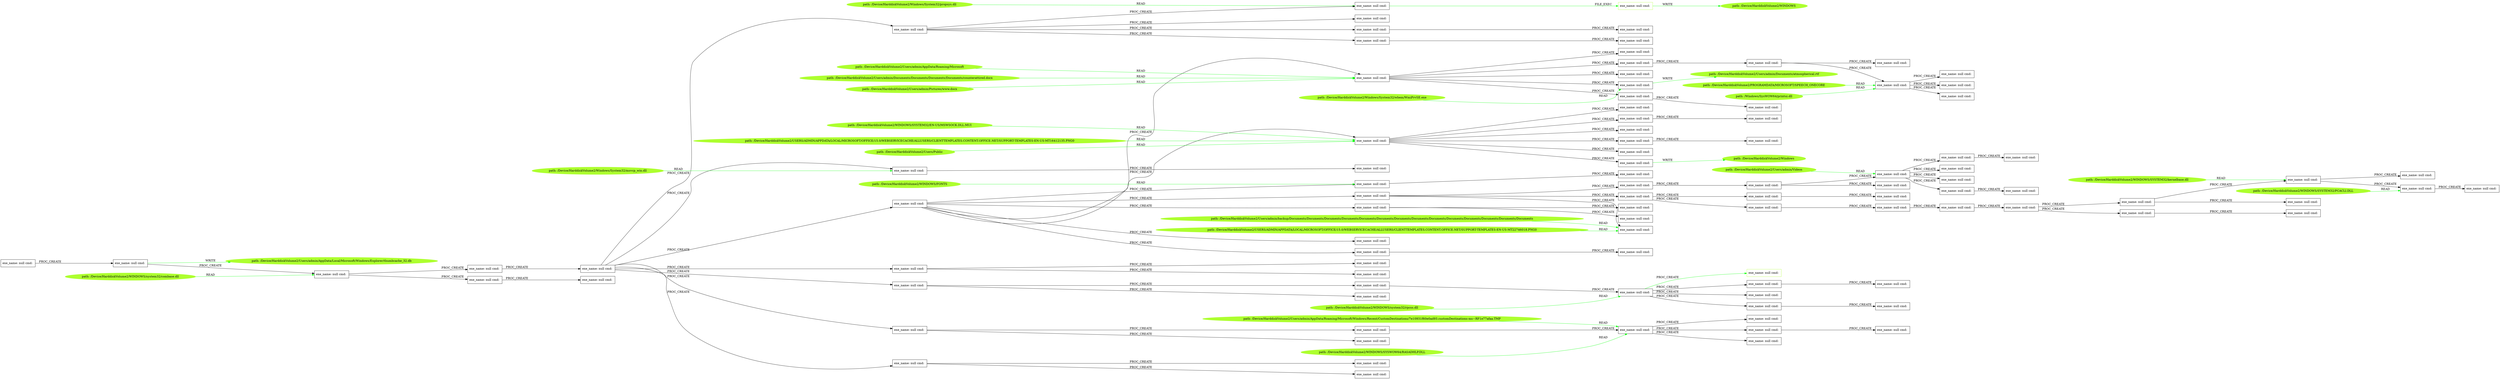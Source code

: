 digraph {
	rankdir=LR
	79 [label="exe_name: null cmd: " color=black shape=box style=solid]
	145 [label="exe_name: null cmd: " color=greenyellow shape=box style=solid]
	79 -> 145 [label=FILE_EXEC color=green]
	159 [label="path: /Device/HarddiskVolume2/WINDOWS/SYSTEM32/kernelbase.dll" color=greenyellow shape=oval style=filled]
	36 [label="exe_name: null cmd: " color=black shape=box style=solid]
	159 -> 36 [label=READ color=green]
	148 [label="path: /Device/HarddiskVolume2/WINDOWS/system32/rpcss.dll" color=greenyellow shape=oval style=filled]
	40 [label="exe_name: null cmd: " color=black shape=box style=solid]
	148 -> 40 [label=READ color=green]
	131 [label="exe_name: null cmd: " color=black shape=box style=solid]
	27 [label="exe_name: null cmd: " color=black shape=box style=solid]
	131 -> 27 [label=PROC_CREATE color=black]
	27 [label="exe_name: null cmd: " color=black shape=box style=solid]
	29 [label="exe_name: null cmd: " color=black shape=box style=solid]
	27 -> 29 [label=PROC_CREATE color=black]
	152 [label="path: /Device/HarddiskVolume2/Users/admin/backup/Documents/Documents/Documents/Documents/Documents/Documents/Documents/Documents/Documents/Documents/Documents/Documents/Documents/Documents" color=greenyellow shape=oval style=filled]
	19 [label="exe_name: null cmd: " color=black shape=box style=solid]
	152 -> 19 [label=READ color=green]
	29 [label="exe_name: null cmd: " color=black shape=box style=solid]
	32 [label="exe_name: null cmd: " color=black shape=box style=solid]
	29 -> 32 [label=PROC_CREATE color=black]
	32 [label="exe_name: null cmd: " color=black shape=box style=solid]
	41 [label="exe_name: null cmd: " color=black shape=box style=solid]
	32 -> 41 [label=PROC_CREATE color=black]
	29 [label="exe_name: null cmd: " color=black shape=box style=solid]
	35 [label="exe_name: null cmd: " color=black shape=box style=solid]
	29 -> 35 [label=PROC_CREATE color=black]
	35 [label="exe_name: null cmd: " color=black shape=box style=solid]
	20 [label="exe_name: null cmd: " color=black shape=box style=solid]
	35 -> 20 [label=PROC_CREATE color=black]
	20 [label="exe_name: null cmd: " color=black shape=box style=solid]
	42 [label="exe_name: null cmd: " color=black shape=box style=solid]
	20 -> 42 [label=PROC_CREATE color=black]
	144 [label="path: /Device/HarddiskVolume2/Windows/System32/propsys.dll" color=greenyellow shape=oval style=filled]
	79 [label="exe_name: null cmd: " color=black shape=box style=solid]
	144 -> 79 [label=READ color=green]
	136 [label="path: /Device/HarddiskVolume2/Windows/System32/msvcp_win.dll" color=greenyellow shape=oval style=filled]
	43 [label="exe_name: null cmd: " color=black shape=box style=solid]
	136 -> 43 [label=READ color=green]
	138 [label="path: /Device/HarddiskVolume2/Users/admin/AppData/Roaming/Microsoft" color=greenyellow shape=oval style=filled]
	61 [label="exe_name: null cmd: " color=black shape=box style=solid]
	138 -> 61 [label=READ color=green]
	158 [label="path: /Device/HarddiskVolume2/Users/admin/Videos" color=greenyellow shape=oval style=filled]
	7 [label="exe_name: null cmd: " color=black shape=box style=solid]
	158 -> 7 [label=READ color=green]
	42 [label="exe_name: null cmd: " color=black shape=box style=solid]
	58 [label="exe_name: null cmd: " color=black shape=box style=solid]
	42 -> 58 [label=PROC_CREATE color=black]
	58 [label="exe_name: null cmd: " color=black shape=box style=solid]
	106 [label="exe_name: null cmd: " color=black shape=box style=solid]
	58 -> 106 [label=PROC_CREATE color=black]
	143 [label="path: /Device/HarddiskVolume2/WINDOWS/FONTS" color=greenyellow shape=oval style=filled]
	58 [label="exe_name: null cmd: " color=black shape=box style=solid]
	143 -> 58 [label=READ color=green]
	20 [label="exe_name: null cmd: " color=black shape=box style=solid]
	25 [label="exe_name: null cmd: " color=black shape=box style=solid]
	20 -> 25 [label=PROC_CREATE color=black]
	25 [label="exe_name: null cmd: " color=black shape=box style=solid]
	95 [label="exe_name: null cmd: " color=black shape=box style=solid]
	25 -> 95 [label=PROC_CREATE color=black]
	20 [label="exe_name: null cmd: " color=black shape=box style=solid]
	43 [label="exe_name: null cmd: " color=black shape=box style=solid]
	20 -> 43 [label=PROC_CREATE color=black]
	25 [label="exe_name: null cmd: " color=black shape=box style=solid]
	94 [label="exe_name: null cmd: " color=black shape=box style=solid]
	25 -> 94 [label=PROC_CREATE color=black]
	43 [label="exe_name: null cmd: " color=black shape=box style=solid]
	68 [label="exe_name: null cmd: " color=black shape=box style=solid]
	43 -> 68 [label=PROC_CREATE color=black]
	94 [label="exe_name: null cmd: " color=black shape=box style=solid]
	40 [label="exe_name: null cmd: " color=black shape=box style=solid]
	94 -> 40 [label=PROC_CREATE color=black]
	40 [label="exe_name: null cmd: " color=black shape=box style=solid]
	114 [label="exe_name: null cmd: " color=black shape=box style=solid]
	40 -> 114 [label=PROC_CREATE color=black]
	114 [label="exe_name: null cmd: " color=black shape=box style=solid]
	90 [label="exe_name: null cmd: " color=black shape=box style=solid]
	114 -> 90 [label=PROC_CREATE color=black]
	40 [label="exe_name: null cmd: " color=black shape=box style=solid]
	102 [label="exe_name: null cmd: " color=black shape=box style=solid]
	40 -> 102 [label=PROC_CREATE color=black]
	40 [label="exe_name: null cmd: " color=black shape=box style=solid]
	112 [label="exe_name: null cmd: " color=black shape=box style=solid]
	40 -> 112 [label=PROC_CREATE color=black]
	112 [label="exe_name: null cmd: " color=black shape=box style=solid]
	89 [label="exe_name: null cmd: " color=black shape=box style=solid]
	112 -> 89 [label=PROC_CREATE color=black]
	142 [label="path: /Device/HarddiskVolume2/Users/Public" color=greenyellow shape=oval style=filled]
	57 [label="exe_name: null cmd: " color=black shape=box style=solid]
	142 -> 57 [label=READ color=green]
	42 [label="exe_name: null cmd: " color=black shape=box style=solid]
	59 [label="exe_name: null cmd: " color=black shape=box style=solid]
	42 -> 59 [label=PROC_CREATE color=black]
	59 [label="exe_name: null cmd: " color=black shape=box style=solid]
	108 [label="exe_name: null cmd: " color=black shape=box style=solid]
	59 -> 108 [label=PROC_CREATE color=black]
	42 [label="exe_name: null cmd: " color=black shape=box style=solid]
	60 [label="exe_name: null cmd: " color=black shape=box style=solid]
	42 -> 60 [label=PROC_CREATE color=black]
	59 [label="exe_name: null cmd: " color=black shape=box style=solid]
	109 [label="exe_name: null cmd: " color=black shape=box style=solid]
	59 -> 109 [label=PROC_CREATE color=black]
	42 [label="exe_name: null cmd: " color=black shape=box style=solid]
	57 [label="exe_name: null cmd: " color=black shape=box style=solid]
	42 -> 57 [label=PROC_CREATE color=black]
	57 [label="exe_name: null cmd: " color=black shape=box style=solid]
	127 [label="exe_name: null cmd: " color=black shape=box style=solid]
	57 -> 127 [label=PROC_CREATE color=black]
	57 [label="exe_name: null cmd: " color=black shape=box style=solid]
	13 [label="exe_name: null cmd: " color=black shape=box style=solid]
	57 -> 13 [label=PROC_CREATE color=black]
	141 [label="path: /Device/HarddiskVolume2/WINDOWS/SYSTEM32/EN-US/MSWSOCK.DLL.MUI" color=greenyellow shape=oval style=filled]
	57 [label="exe_name: null cmd: " color=black shape=box style=solid]
	141 -> 57 [label=READ color=green]
	140 [label="path: /Device/HarddiskVolume2/USERS/ADMIN/APPDATA/LOCAL/MICROSOFT/OFFICE/15.0/WEBSERVICECACHE/ALLUSERS/CLIENTTEMPLATES.CONTENT.OFFICE.NET/SUPPORT-TEMPLATES-EN-US-MT16412135.PNG0" color=greenyellow shape=oval style=filled]
	57 [label="exe_name: null cmd: " color=black shape=box style=solid]
	140 -> 57 [label=READ color=green]
	151 [label="path: /Device/HarddiskVolume2/USERS/ADMIN/APPDATA/LOCAL/MICROSOFT/OFFICE/15.0/WEBSERVICECACHE/ALLUSERS/CLIENTTEMPLATES.CONTENT.OFFICE.NET/SUPPORT-TEMPLATES-EN-US-MT22746018.PNG0" color=greenyellow shape=oval style=filled]
	19 [label="exe_name: null cmd: " color=black shape=box style=solid]
	151 -> 19 [label=READ color=green]
	160 [label="path: /Device/HarddiskVolume2/WINDOWS/SYSTEM32/PCACLI.DLL" color=greenyellow shape=oval style=filled]
	49 [label="exe_name: null cmd: " color=black shape=box style=solid]
	160 -> 49 [label=READ color=green]
	20 [label="exe_name: null cmd: " color=black shape=box style=solid]
	22 [label="exe_name: null cmd: " color=black shape=box style=solid]
	20 -> 22 [label=PROC_CREATE color=black]
	22 [label="exe_name: null cmd: " color=black shape=box style=solid]
	70 [label="exe_name: null cmd: " color=black shape=box style=solid]
	22 -> 70 [label=PROC_CREATE color=black]
	20 [label="exe_name: null cmd: " color=black shape=box style=solid]
	44 [label="exe_name: null cmd: " color=black shape=box style=solid]
	20 -> 44 [label=PROC_CREATE color=black]
	22 [label="exe_name: null cmd: " color=black shape=box style=solid]
	69 [label="exe_name: null cmd: " color=black shape=box style=solid]
	22 -> 69 [label=PROC_CREATE color=black]
	44 [label="exe_name: null cmd: " color=black shape=box style=solid]
	77 [label="exe_name: null cmd: " color=black shape=box style=solid]
	44 -> 77 [label=PROC_CREATE color=black]
	44 [label="exe_name: null cmd: " color=black shape=box style=solid]
	71 [label="exe_name: null cmd: " color=black shape=box style=solid]
	44 -> 71 [label=PROC_CREATE color=black]
	69 [label="exe_name: null cmd: " color=black shape=box style=solid]
	16 [label="exe_name: null cmd: " color=black shape=box style=solid]
	69 -> 16 [label=PROC_CREATE color=black]
	16 [label="exe_name: null cmd: " color=black shape=box style=solid]
	98 [label="exe_name: null cmd: " color=black shape=box style=solid]
	16 -> 98 [label=PROC_CREATE color=black]
	16 [label="exe_name: null cmd: " color=black shape=box style=solid]
	99 [label="exe_name: null cmd: " color=black shape=box style=solid]
	16 -> 99 [label=PROC_CREATE color=black]
	16 [label="exe_name: null cmd: " color=black shape=box style=solid]
	97 [label="exe_name: null cmd: " color=black shape=box style=solid]
	16 -> 97 [label=PROC_CREATE color=black]
	97 [label="exe_name: null cmd: " color=black shape=box style=solid]
	88 [label="exe_name: null cmd: " color=black shape=box style=solid]
	97 -> 88 [label=PROC_CREATE color=black]
	42 [label="exe_name: null cmd: " color=black shape=box style=solid]
	45 [label="exe_name: null cmd: " color=black shape=box style=solid]
	42 -> 45 [label=PROC_CREATE color=black]
	45 [label="exe_name: null cmd: " color=black shape=box style=solid]
	110 [label="exe_name: null cmd: " color=black shape=box style=solid]
	45 -> 110 [label=PROC_CREATE color=black]
	20 [label="exe_name: null cmd: " color=black shape=box style=solid]
	24 [label="exe_name: null cmd: " color=black shape=box style=solid]
	20 -> 24 [label=PROC_CREATE color=black]
	24 [label="exe_name: null cmd: " color=black shape=box style=solid]
	93 [label="exe_name: null cmd: " color=black shape=box style=solid]
	24 -> 93 [label=PROC_CREATE color=black]
	24 [label="exe_name: null cmd: " color=black shape=box style=solid]
	91 [label="exe_name: null cmd: " color=black shape=box style=solid]
	24 -> 91 [label=PROC_CREATE color=black]
	20 [label="exe_name: null cmd: " color=black shape=box style=solid]
	23 [label="exe_name: null cmd: " color=black shape=box style=solid]
	20 -> 23 [label=PROC_CREATE color=black]
	57 [label="exe_name: null cmd: " color=black shape=box style=solid]
	122 [label="exe_name: null cmd: " color=black shape=box style=solid]
	57 -> 122 [label=PROC_CREATE color=black]
	57 [label="exe_name: null cmd: " color=black shape=box style=solid]
	117 [label="exe_name: null cmd: " color=black shape=box style=solid]
	57 -> 117 [label=PROC_CREATE color=black]
	122 [label="exe_name: null cmd: " color=black shape=box style=solid]
	84 [label="exe_name: null cmd: " color=black shape=box style=solid]
	122 -> 84 [label=PROC_CREATE color=black]
	23 [label="exe_name: null cmd: " color=black shape=box style=solid]
	79 [label="exe_name: null cmd: " color=black shape=box style=solid]
	23 -> 79 [label=PROC_CREATE color=black]
	23 [label="exe_name: null cmd: " color=black shape=box style=solid]
	80 [label="exe_name: null cmd: " color=black shape=box style=solid]
	23 -> 80 [label=PROC_CREATE color=black]
	23 [label="exe_name: null cmd: " color=black shape=box style=solid]
	81 [label="exe_name: null cmd: " color=black shape=box style=solid]
	23 -> 81 [label=PROC_CREATE color=black]
	81 [label="exe_name: null cmd: " color=black shape=box style=solid]
	34 [label="exe_name: null cmd: " color=black shape=box style=solid]
	81 -> 34 [label=PROC_CREATE color=black]
	57 [label="exe_name: null cmd: " color=black shape=box style=solid]
	11 [label="exe_name: null cmd: " color=black shape=box style=solid]
	57 -> 11 [label=PROC_CREATE color=black]
	11 [label="exe_name: null cmd: " color=black shape=box style=solid]
	83 [label="exe_name: null cmd: " color=black shape=box style=solid]
	11 -> 83 [label=PROC_CREATE color=black]
	23 [label="exe_name: null cmd: " color=black shape=box style=solid]
	78 [label="exe_name: null cmd: " color=black shape=box style=solid]
	23 -> 78 [label=PROC_CREATE color=black]
	57 [label="exe_name: null cmd: " color=black shape=box style=solid]
	9 [label="exe_name: null cmd: " color=black shape=box style=solid]
	57 -> 9 [label=PROC_CREATE color=black]
	78 [label="exe_name: null cmd: " color=black shape=box style=solid]
	37 [label="exe_name: null cmd: " color=black shape=box style=solid]
	78 -> 37 [label=PROC_CREATE color=black]
	0 [label="exe_name: null cmd: " color=black shape=box style=solid]
	149 [label="path: /Device/HarddiskVolume2/Users/admin/Documents/atmospherical.rtf" color=greenyellow shape=oval style=filled]
	0 -> 149 [label=WRITE color=green]
	42 [label="exe_name: null cmd: " color=black shape=box style=solid]
	46 [label="exe_name: null cmd: " color=black shape=box style=solid]
	42 -> 46 [label=PROC_CREATE color=black]
	46 [label="exe_name: null cmd: " color=black shape=box style=solid]
	19 [label="exe_name: null cmd: " color=black shape=box style=solid]
	46 -> 19 [label=PROC_CREATE color=black]
	46 [label="exe_name: null cmd: " color=black shape=box style=solid]
	18 [label="exe_name: null cmd: " color=black shape=box style=solid]
	46 -> 18 [label=PROC_CREATE color=black]
	18 [label="exe_name: null cmd: " color=black shape=box style=solid]
	73 [label="exe_name: null cmd: " color=black shape=box style=solid]
	18 -> 73 [label=PROC_CREATE color=black]
	73 [label="exe_name: null cmd: " color=black shape=box style=solid]
	4 [label="exe_name: null cmd: " color=black shape=box style=solid]
	73 -> 4 [label=PROC_CREATE color=black]
	73 [label="exe_name: null cmd: " color=black shape=box style=solid]
	7 [label="exe_name: null cmd: " color=black shape=box style=solid]
	73 -> 7 [label=PROC_CREATE color=black]
	7 [label="exe_name: null cmd: " color=black shape=box style=solid]
	123 [label="exe_name: null cmd: " color=black shape=box style=solid]
	7 -> 123 [label=PROC_CREATE color=black]
	123 [label="exe_name: null cmd: " color=black shape=box style=solid]
	12 [label="exe_name: null cmd: " color=black shape=box style=solid]
	123 -> 12 [label=PROC_CREATE color=black]
	7 [label="exe_name: null cmd: " color=black shape=box style=solid]
	116 [label="exe_name: null cmd: " color=black shape=box style=solid]
	7 -> 116 [label=PROC_CREATE color=black]
	7 [label="exe_name: null cmd: " color=black shape=box style=solid]
	121 [label="exe_name: null cmd: " color=black shape=box style=solid]
	7 -> 121 [label=PROC_CREATE color=black]
	7 [label="exe_name: null cmd: " color=black shape=box style=solid]
	126 [label="exe_name: null cmd: " color=black shape=box style=solid]
	7 -> 126 [label=PROC_CREATE color=black]
	126 [label="exe_name: null cmd: " color=black shape=box style=solid]
	15 [label="exe_name: null cmd: " color=black shape=box style=solid]
	126 -> 15 [label=PROC_CREATE color=black]
	42 [label="exe_name: null cmd: " color=black shape=box style=solid]
	61 [label="exe_name: null cmd: " color=black shape=box style=solid]
	42 -> 61 [label=PROC_CREATE color=black]
	61 [label="exe_name: null cmd: " color=black shape=box style=solid]
	129 [label="exe_name: null cmd: " color=black shape=box style=solid]
	61 -> 129 [label=PROC_CREATE color=black]
	61 [label="exe_name: null cmd: " color=black shape=box style=solid]
	14 [label="exe_name: null cmd: " color=black shape=box style=solid]
	61 -> 14 [label=PROC_CREATE color=black]
	14 [label="exe_name: null cmd: " color=black shape=box style=solid]
	62 [label="exe_name: null cmd: " color=black shape=box style=solid]
	14 -> 62 [label=PROC_CREATE color=black]
	62 [label="exe_name: null cmd: " color=black shape=box style=solid]
	1 [label="exe_name: null cmd: " color=black shape=box style=solid]
	62 -> 1 [label=PROC_CREATE color=black]
	62 [label="exe_name: null cmd: " color=black shape=box style=solid]
	118 [label="exe_name: null cmd: " color=black shape=box style=solid]
	62 -> 118 [label=PROC_CREATE color=black]
	118 [label="exe_name: null cmd: " color=black shape=box style=solid]
	101 [label="exe_name: null cmd: " color=black shape=box style=solid]
	118 -> 101 [label=PROC_CREATE color=black]
	118 [label="exe_name: null cmd: " color=black shape=box style=solid]
	105 [label="exe_name: null cmd: " color=black shape=box style=solid]
	118 -> 105 [label=PROC_CREATE color=black]
	118 [label="exe_name: null cmd: " color=black shape=box style=solid]
	92 [label="exe_name: null cmd: " color=black shape=box style=solid]
	118 -> 92 [label=PROC_CREATE color=black]
	46 [label="exe_name: null cmd: " color=black shape=box style=solid]
	21 [label="exe_name: null cmd: " color=black shape=box style=solid]
	46 -> 21 [label=PROC_CREATE color=black]
	21 [label="exe_name: null cmd: " color=black shape=box style=solid]
	66 [label="exe_name: null cmd: " color=black shape=box style=solid]
	21 -> 66 [label=PROC_CREATE color=black]
	66 [label="exe_name: null cmd: " color=black shape=box style=solid]
	2 [label="exe_name: null cmd: " color=black shape=box style=solid]
	66 -> 2 [label=PROC_CREATE color=black]
	2 [label="exe_name: null cmd: " color=black shape=box style=solid]
	107 [label="exe_name: null cmd: " color=black shape=box style=solid]
	2 -> 107 [label=PROC_CREATE color=black]
	107 [label="exe_name: null cmd: " color=black shape=box style=solid]
	10 [label="exe_name: null cmd: " color=black shape=box style=solid]
	107 -> 10 [label=PROC_CREATE color=black]
	10 [label="exe_name: null cmd: " color=black shape=box style=solid]
	30 [label="exe_name: null cmd: " color=black shape=box style=solid]
	10 -> 30 [label=PROC_CREATE color=black]
	30 [label="exe_name: null cmd: " color=black shape=box style=solid]
	36 [label="exe_name: null cmd: " color=black shape=box style=solid]
	30 -> 36 [label=PROC_CREATE color=black]
	61 [label="exe_name: null cmd: " color=black shape=box style=solid]
	0 [label="exe_name: null cmd: " color=black shape=box style=solid]
	61 -> 0 [label=PROC_CREATE color=black]
	61 [label="exe_name: null cmd: " color=black shape=box style=solid]
	125 [label="exe_name: null cmd: " color=black shape=box style=solid]
	61 -> 125 [label=PROC_CREATE color=black]
	21 [label="exe_name: null cmd: " color=black shape=box style=solid]
	72 [label="exe_name: null cmd: " color=black shape=box style=solid]
	21 -> 72 [label=PROC_CREATE color=black]
	61 [label="exe_name: null cmd: " color=black shape=box style=solid]
	111 [label="exe_name: null cmd: " color=black shape=box style=solid]
	61 -> 111 [label=PROC_CREATE color=black]
	111 [label="exe_name: null cmd: " color=black shape=box style=solid]
	56 [label="exe_name: null cmd: " color=black shape=box style=solid]
	111 -> 56 [label=PROC_CREATE color=black]
	72 [label="exe_name: null cmd: " color=black shape=box style=solid]
	3 [label="exe_name: null cmd: " color=black shape=box style=solid]
	72 -> 3 [label=PROC_CREATE color=black]
	36 [label="exe_name: null cmd: " color=black shape=box style=solid]
	51 [label="exe_name: null cmd: " color=black shape=box style=solid]
	36 -> 51 [label=PROC_CREATE color=black]
	30 [label="exe_name: null cmd: " color=black shape=box style=solid]
	39 [label="exe_name: null cmd: " color=black shape=box style=solid]
	30 -> 39 [label=PROC_CREATE color=black]
	36 [label="exe_name: null cmd: " color=black shape=box style=solid]
	49 [label="exe_name: null cmd: " color=black shape=box style=solid]
	36 -> 49 [label=PROC_CREATE color=black]
	49 [label="exe_name: null cmd: " color=black shape=box style=solid]
	53 [label="exe_name: null cmd: " color=black shape=box style=solid]
	49 -> 53 [label=PROC_CREATE color=black]
	10 [label="exe_name: null cmd: " color=black shape=box style=solid]
	26 [label="exe_name: null cmd: " color=black shape=box style=solid]
	10 -> 26 [label=PROC_CREATE color=black]
	26 [label="exe_name: null cmd: " color=black shape=box style=solid]
	33 [label="exe_name: null cmd: " color=black shape=box style=solid]
	26 -> 33 [label=PROC_CREATE color=black]
	150 [label="path: /Device/HarddiskVolume2/Windows/System32/wbem/WmiPrvSE.exe" color=greenyellow shape=oval style=filled]
	0 [label="exe_name: null cmd: " color=black shape=box style=solid]
	150 -> 0 [label=READ color=green]
	139 [label="path: /Device/HarddiskVolume2/Users/admin/Documents/Documents/Documents/Documents/counterattired.docx" color=greenyellow shape=oval style=filled]
	61 [label="exe_name: null cmd: " color=black shape=box style=solid]
	139 -> 61 [label=READ color=green]
	137 [label="path: /Device/HarddiskVolume2/Users/admin/Pictures/www.docx" color=greenyellow shape=oval style=filled]
	61 [label="exe_name: null cmd: " color=black shape=box style=solid]
	137 -> 61 [label=READ color=green]
	154 [label="path: /Device/HarddiskVolume2/WINDOWS/SYSWOW64/RASADHLP.DLL" color=greenyellow shape=oval style=filled]
	16 [label="exe_name: null cmd: " color=black shape=box style=solid]
	154 -> 16 [label=READ color=green]
	155 [label="path: /Device/HarddiskVolume2/Users/admin/AppData/Roaming/Microsoft/Windows/Recent/CustomDestinations/7e10931f60e0ad93.customDestinations-ms~RF1e77afaa.TMP" color=greenyellow shape=oval style=filled]
	16 [label="exe_name: null cmd: " color=black shape=box style=solid]
	155 -> 16 [label=READ color=green]
	135 [label="path: /Device/HarddiskVolume2/WINDOWS/system32/combase.dll" color=greenyellow shape=oval style=filled]
	29 [label="exe_name: null cmd: " color=black shape=box style=solid]
	135 -> 29 [label=READ color=green]
	157 [label="path: /Device/HarddiskVolume2/PROGRAMDATA/MICROSOFT/SPEECH_ONECORE" color=greenyellow shape=oval style=filled]
	118 [label="exe_name: null cmd: " color=black shape=box style=solid]
	157 -> 118 [label=READ color=green]
	27 [label="exe_name: null cmd: " color=black shape=box style=solid]
	134 [label="path: /Device/HarddiskVolume2/Users/admin/AppData/Local/Microsoft/Windows/Explorer/thumbcache_32.db" color=greenyellow shape=oval style=filled]
	27 -> 134 [label=WRITE color=green]
	145 [label="exe_name: null cmd: " color=greenyellow shape=box style=solid]
	146 [label="path: /Device/HarddiskVolume2/WINDOWS" color=greenyellow shape=oval style=filled]
	145 -> 146 [label=WRITE color=green]
	40 [label="exe_name: null cmd: " color=black shape=box style=solid]
	147 [label="exe_name: null cmd: " color=greenyellow shape=box style=solid]
	40 -> 147 [label=PROC_CREATE color=green]
	127 [label="exe_name: null cmd: " color=black shape=box style=solid]
	153 [label="path: /Device/HarddiskVolume2/Windows" color=greenyellow shape=oval style=filled]
	127 -> 153 [label=WRITE color=green]
	156 [label="path: /Windows/SysWOW64/printui.dll" color=greenyellow shape=oval style=filled]
	118 [label="exe_name: null cmd: " color=black shape=box style=solid]
	156 -> 118 [label=READ color=green]
}
